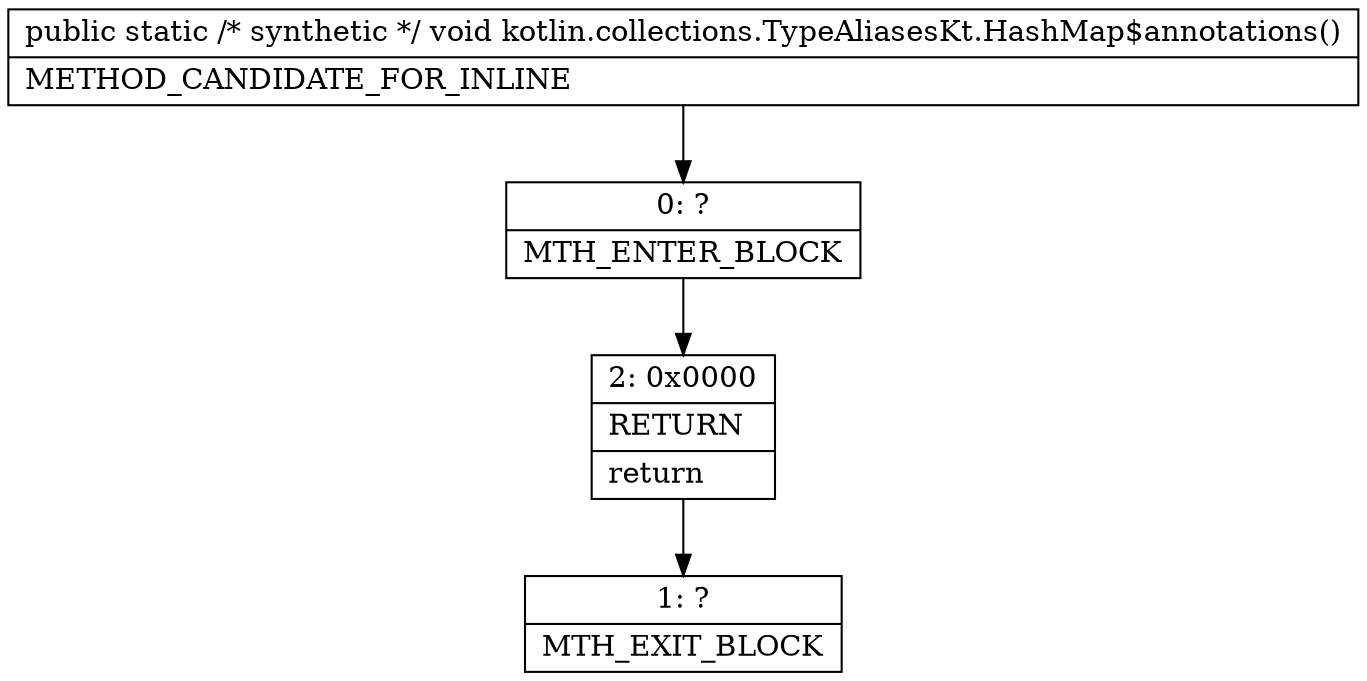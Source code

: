 digraph "CFG forkotlin.collections.TypeAliasesKt.HashMap$annotations()V" {
Node_0 [shape=record,label="{0\:\ ?|MTH_ENTER_BLOCK\l}"];
Node_2 [shape=record,label="{2\:\ 0x0000|RETURN\l|return\l}"];
Node_1 [shape=record,label="{1\:\ ?|MTH_EXIT_BLOCK\l}"];
MethodNode[shape=record,label="{public static \/* synthetic *\/ void kotlin.collections.TypeAliasesKt.HashMap$annotations()  | METHOD_CANDIDATE_FOR_INLINE\l}"];
MethodNode -> Node_0;Node_0 -> Node_2;
Node_2 -> Node_1;
}

